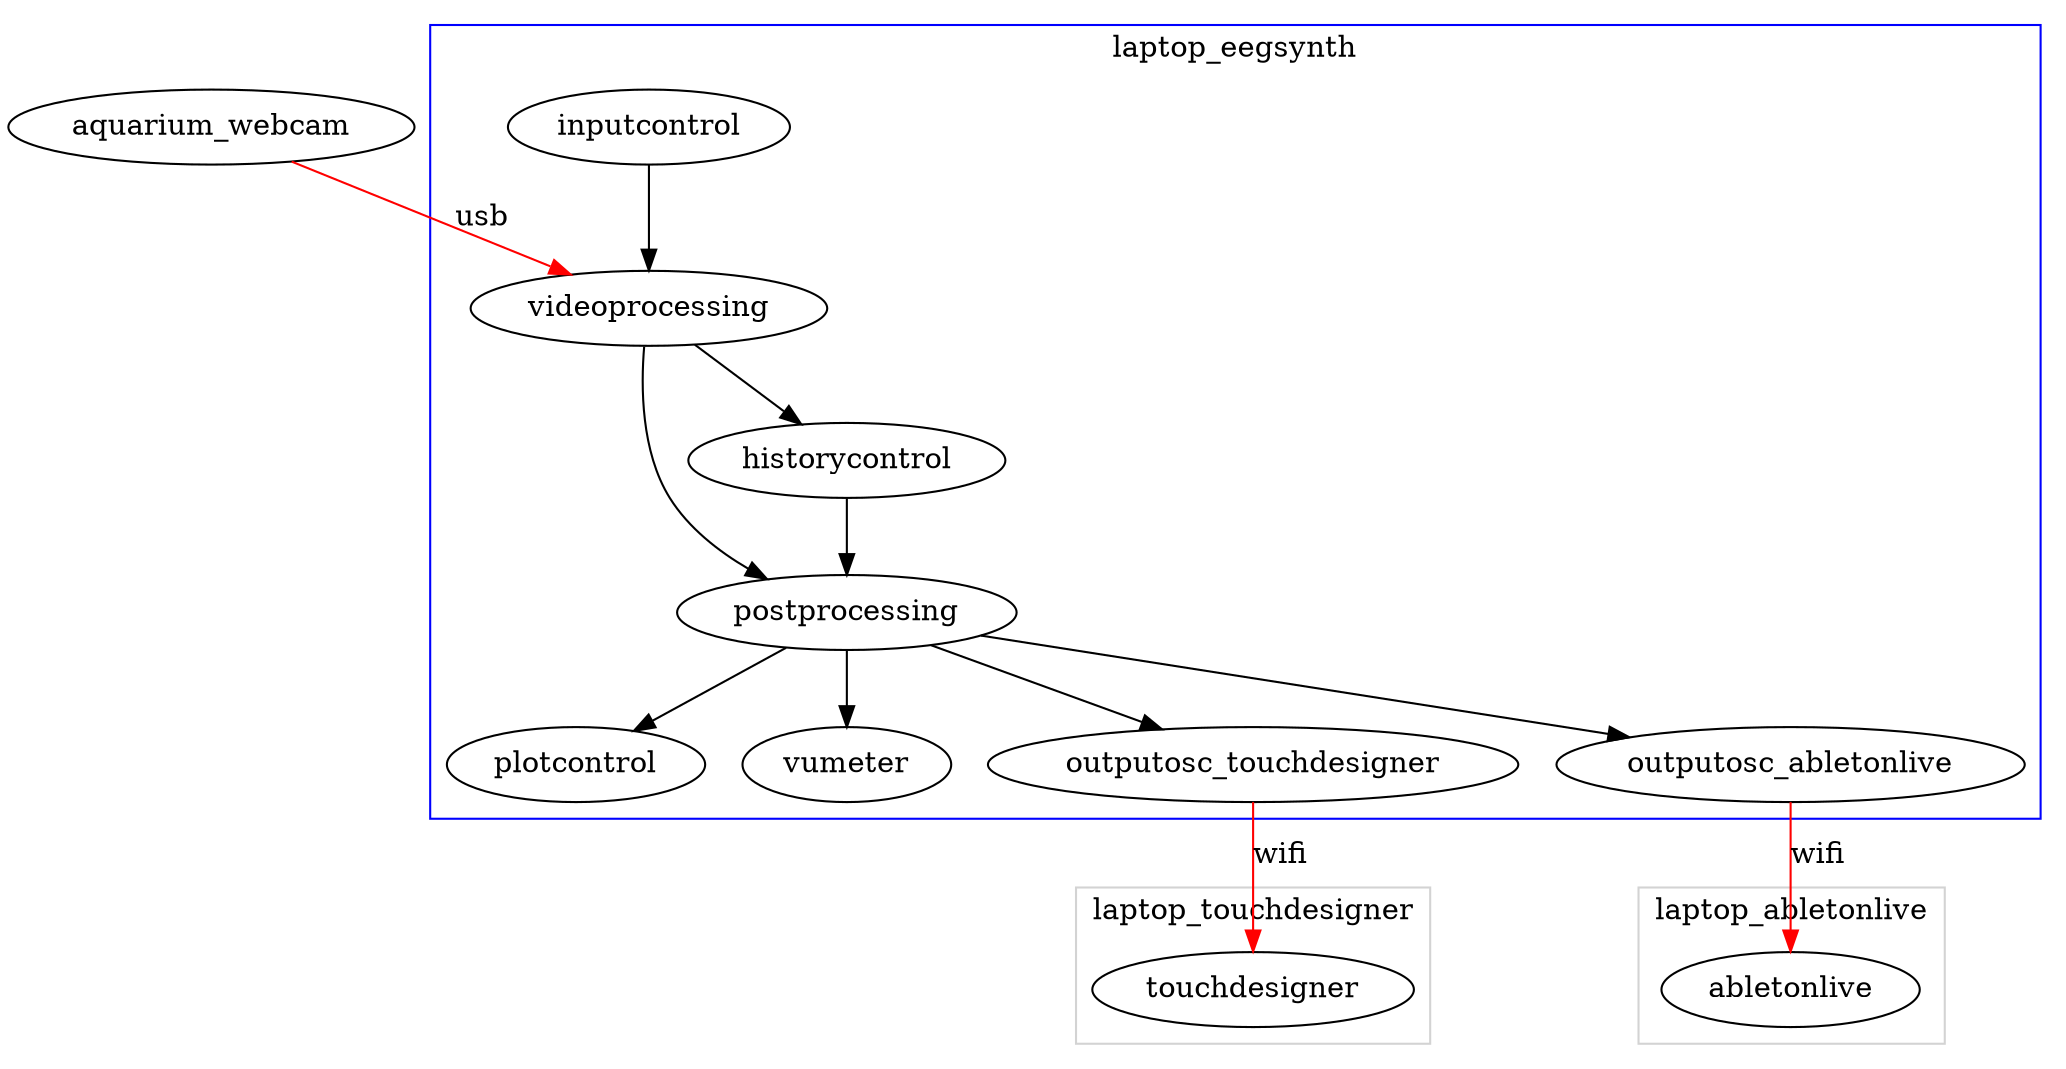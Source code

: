 # To convert this into a bitmap representation, do this
#   dot -Tpng -o patch.png patch.dot

digraph eegsynth{
    aquarium_webcam -> videoprocessing [color=red; label=usb]
    
      subgraph cluster_1 {
        label=laptop_eegsynth;color=blue
        videoprocessing -> postprocessing -> plotcontrol
        videoprocessing -> historycontrol -> postprocessing -> vumeter
        inputcontrol -> videoprocessing
        postprocessing ->  outputosc_touchdesigner
        postprocessing ->  outputosc_abletonlive
        }

    subgraph cluster_touchdesigner {
        color=lightgrey;label=laptop_touchdesigner
        outputosc_touchdesigner  -> touchdesigner[color=red;label=wifi]
        }

    subgraph cluster_abletonlive {
      color=lightgrey;label=laptop_abletonlive
      outputosc_abletonlive -> abletonlive [color=red;label=wifi]
      }
}
